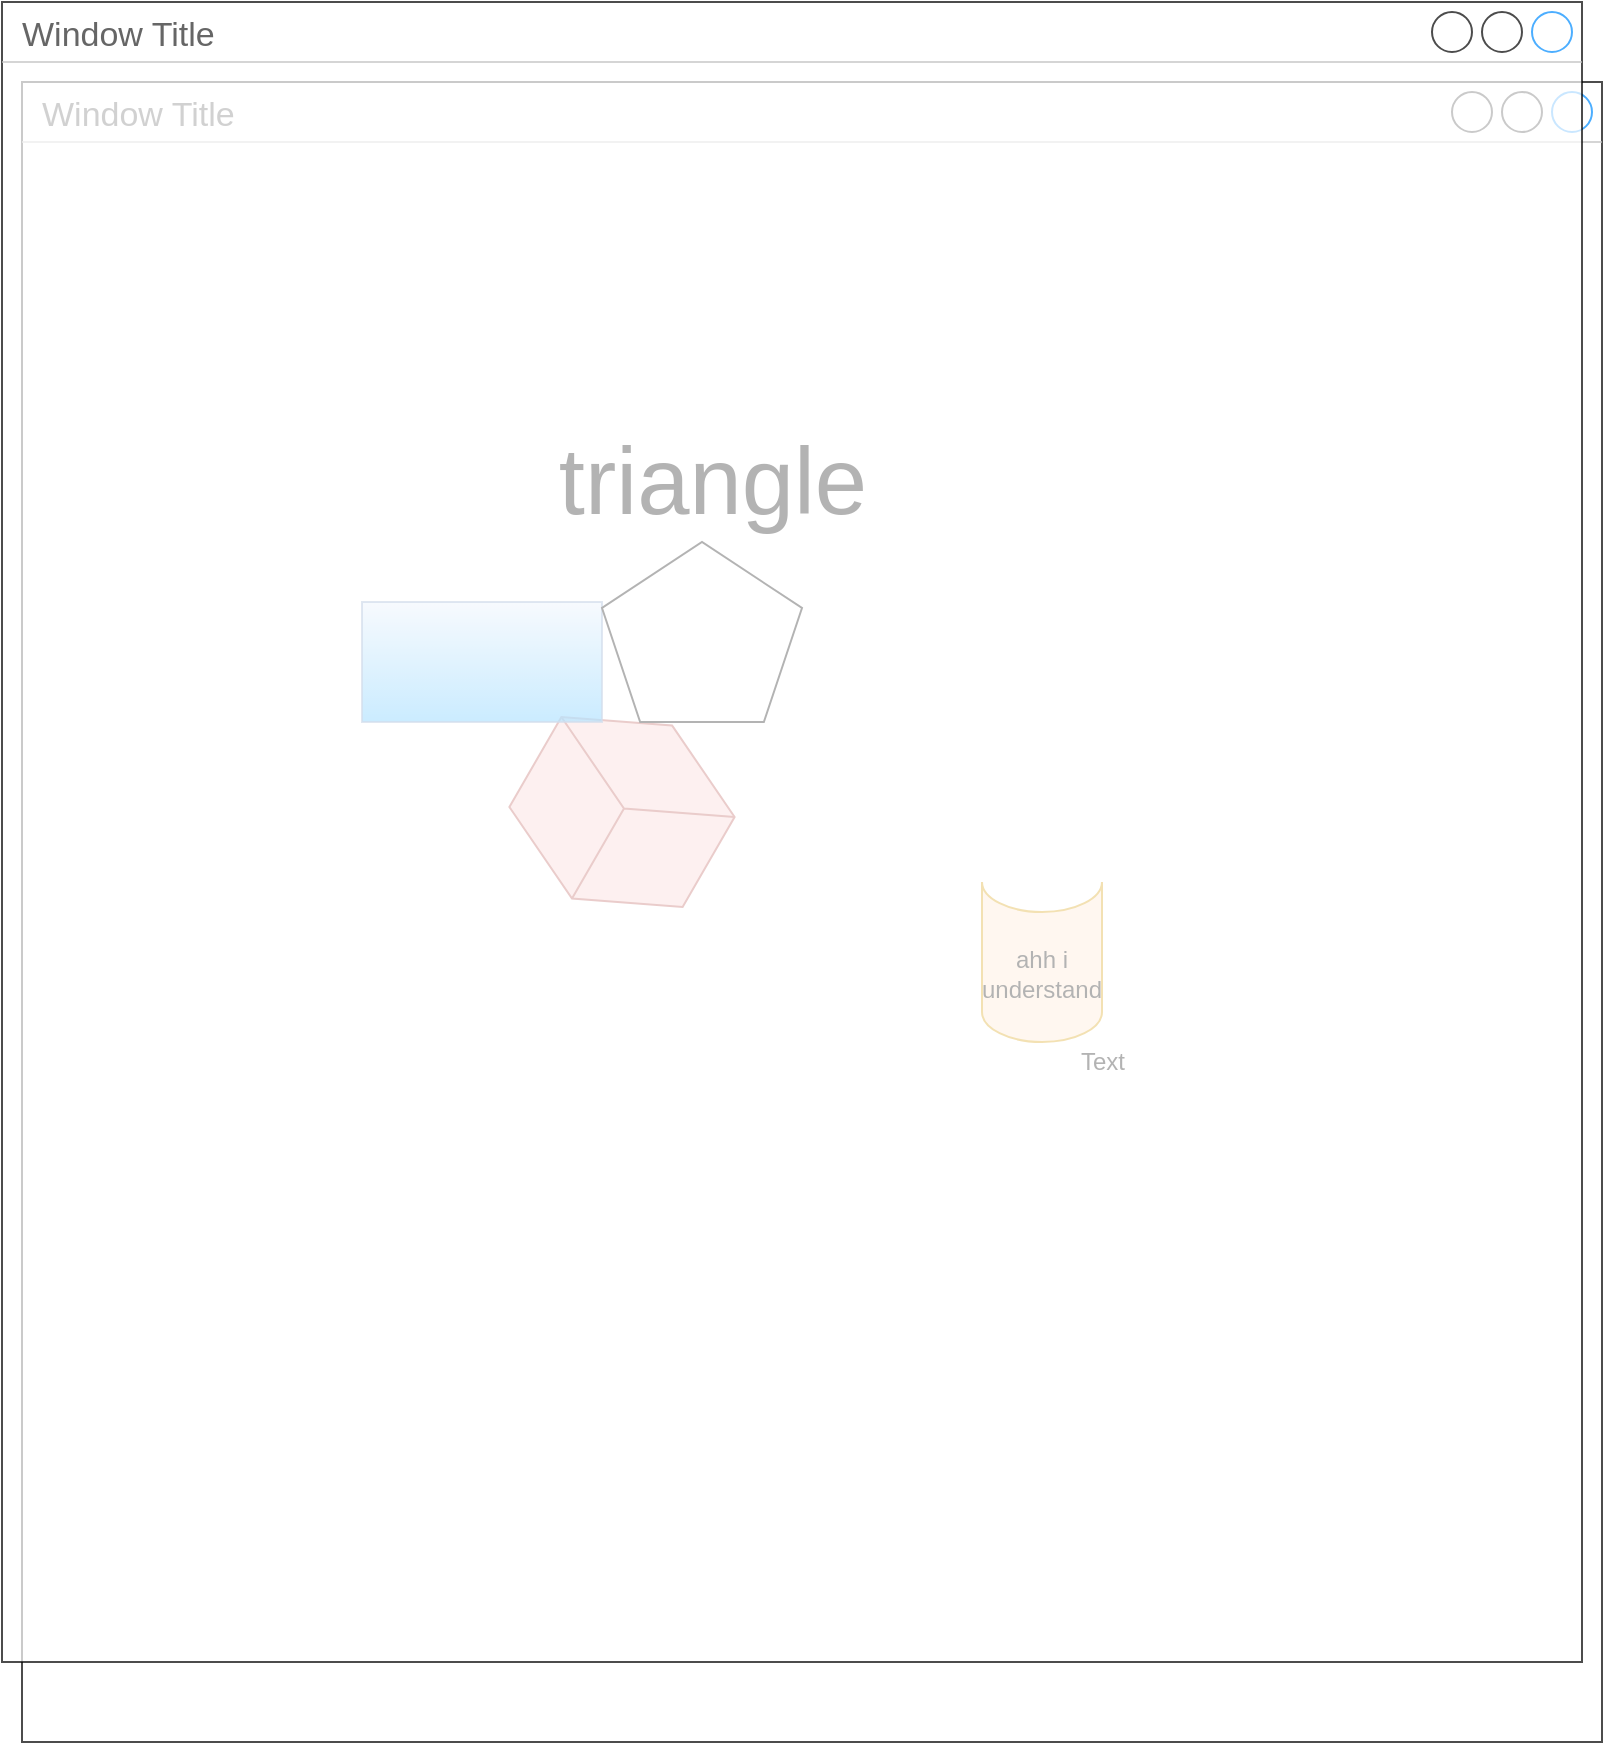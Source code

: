 <mxfile version="17.5.0" type="github">
  <diagram id="WjNA7vaOun73aMpNqNlL" name="basic layout">
    <mxGraphModel dx="1390" dy="1886" grid="1" gridSize="10" guides="1" tooltips="1" connect="1" arrows="1" fold="1" page="1" pageScale="1" pageWidth="850" pageHeight="1100" background="none" math="0" shadow="0">
      <root>
        <mxCell id="0" />
        <mxCell id="1" parent="0" />
        <mxCell id="lmINtUk09G0ob3XxliYG-23" value="Window Title" style="strokeWidth=1;shadow=0;dashed=0;align=center;html=1;shape=mxgraph.mockup.containers.window;align=left;verticalAlign=top;spacingLeft=8;strokeColor2=#008cff;strokeColor3=#c4c4c4;fontColor=#666666;mainText=;fontSize=17;labelBackgroundColor=none;fontFamily=Helvetica;gradientColor=#05A3FF;opacity=70;" vertex="1" parent="1">
          <mxGeometry x="20" y="-120" width="790" height="830" as="geometry" />
        </mxCell>
        <mxCell id="lmINtUk09G0ob3XxliYG-5" value="" style="whiteSpace=wrap;html=1;shape=mxgraph.basic.isocube;isoAngle=15;fillColor=#f8cecc;strokeColor=#b85450;perimeterSpacing=0;rotation=30;" vertex="1" parent="1">
          <mxGeometry x="270" y="195" width="100" height="100" as="geometry" />
        </mxCell>
        <mxCell id="lmINtUk09G0ob3XxliYG-2" value="" style="verticalLabelPosition=bottom;verticalAlign=top;html=1;shape=mxgraph.basic.rect;fillColor2=none;strokeWidth=1;size=20;indent=5;fillColor=#dae8fc;strokeColor=#6c8ebf;gradientColor=#05A3FF;opacity=70;perimeterSpacing=0;" vertex="1" parent="1">
          <mxGeometry x="190" y="140" width="120" height="60" as="geometry" />
        </mxCell>
        <mxCell id="lmINtUk09G0ob3XxliYG-4" value="" style="whiteSpace=wrap;html=1;shape=mxgraph.basic.pentagon" vertex="1" parent="1">
          <mxGeometry x="310" y="110" width="100" height="90" as="geometry" />
        </mxCell>
        <mxCell id="lmINtUk09G0ob3XxliYG-6" value="ahh i understand&lt;br&gt;" style="shape=cylinder3;whiteSpace=wrap;html=1;boundedLbl=1;backgroundOutline=1;size=15;lid=0;fontFamily=Helvetica;fillColor=#ffe6cc;strokeColor=#d79b00;" vertex="1" parent="1">
          <mxGeometry x="500" y="280" width="60" height="80" as="geometry" />
        </mxCell>
        <mxCell id="lmINtUk09G0ob3XxliYG-21" value="Text" style="text;html=1;resizable=0;autosize=1;align=center;verticalAlign=middle;points=[];fillColor=none;strokeColor=none;rounded=0;fontFamily=Helvetica;opacity=70;" vertex="1" parent="1">
          <mxGeometry x="540" y="360" width="40" height="20" as="geometry" />
        </mxCell>
        <mxCell id="lmINtUk09G0ob3XxliYG-22" value="triangle&lt;br style=&quot;font-size: 47px;&quot;&gt;" style="text;html=1;resizable=0;autosize=1;align=center;verticalAlign=middle;points=[];fillColor=none;strokeColor=none;rounded=0;fontFamily=Helvetica;opacity=70;strokeWidth=2;fontSize=47;" vertex="1" parent="1">
          <mxGeometry x="280" y="50" width="170" height="60" as="geometry" />
        </mxCell>
        <mxCell id="lmINtUk09G0ob3XxliYG-24" value="Window Title" style="strokeWidth=1;shadow=0;dashed=0;align=center;html=1;shape=mxgraph.mockup.containers.window;align=left;verticalAlign=top;spacingLeft=8;strokeColor2=#008cff;strokeColor3=#c4c4c4;fontColor=#666666;mainText=;fontSize=17;labelBackgroundColor=none;fontFamily=Helvetica;gradientColor=#05A3FF;opacity=70;" vertex="1" parent="1">
          <mxGeometry x="10" y="-160" width="790" height="830" as="geometry" />
        </mxCell>
      </root>
    </mxGraphModel>
  </diagram>
</mxfile>

